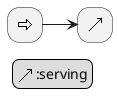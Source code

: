 {
  "sha1": "m21ak9c15x0mvkxv7umytam5w6pk5in",
  "insertion": {
    "when": "2024-06-03T18:59:34.753Z",
    "user": "plantuml@gmail.com"
  }
}
@startuml
sprite $serving jar:archimate/serving
skinparam rectangle {
roundCorner 25
}
sprite $process jar:archimate/process
rectangle " "  as A <<$process>>
rectangle " "  as B <<$serving>>
A -> B
legend left
<$serving> :serving
endlegend
@enduml
